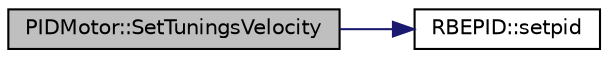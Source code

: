 digraph "PIDMotor::SetTuningsVelocity"
{
  edge [fontname="Helvetica",fontsize="10",labelfontname="Helvetica",labelfontsize="10"];
  node [fontname="Helvetica",fontsize="10",shape=record];
  rankdir="LR";
  Node78 [label="PIDMotor::SetTuningsVelocity",height=0.2,width=0.4,color="black", fillcolor="grey75", style="filled", fontcolor="black"];
  Node78 -> Node79 [color="midnightblue",fontsize="10",style="solid",fontname="Helvetica"];
  Node79 [label="RBEPID::setpid",height=0.2,width=0.4,color="black", fillcolor="white", style="filled",URL="$classRBEPID.html#a38127aaf2918707921b3e8e6c27692f5"];
}
